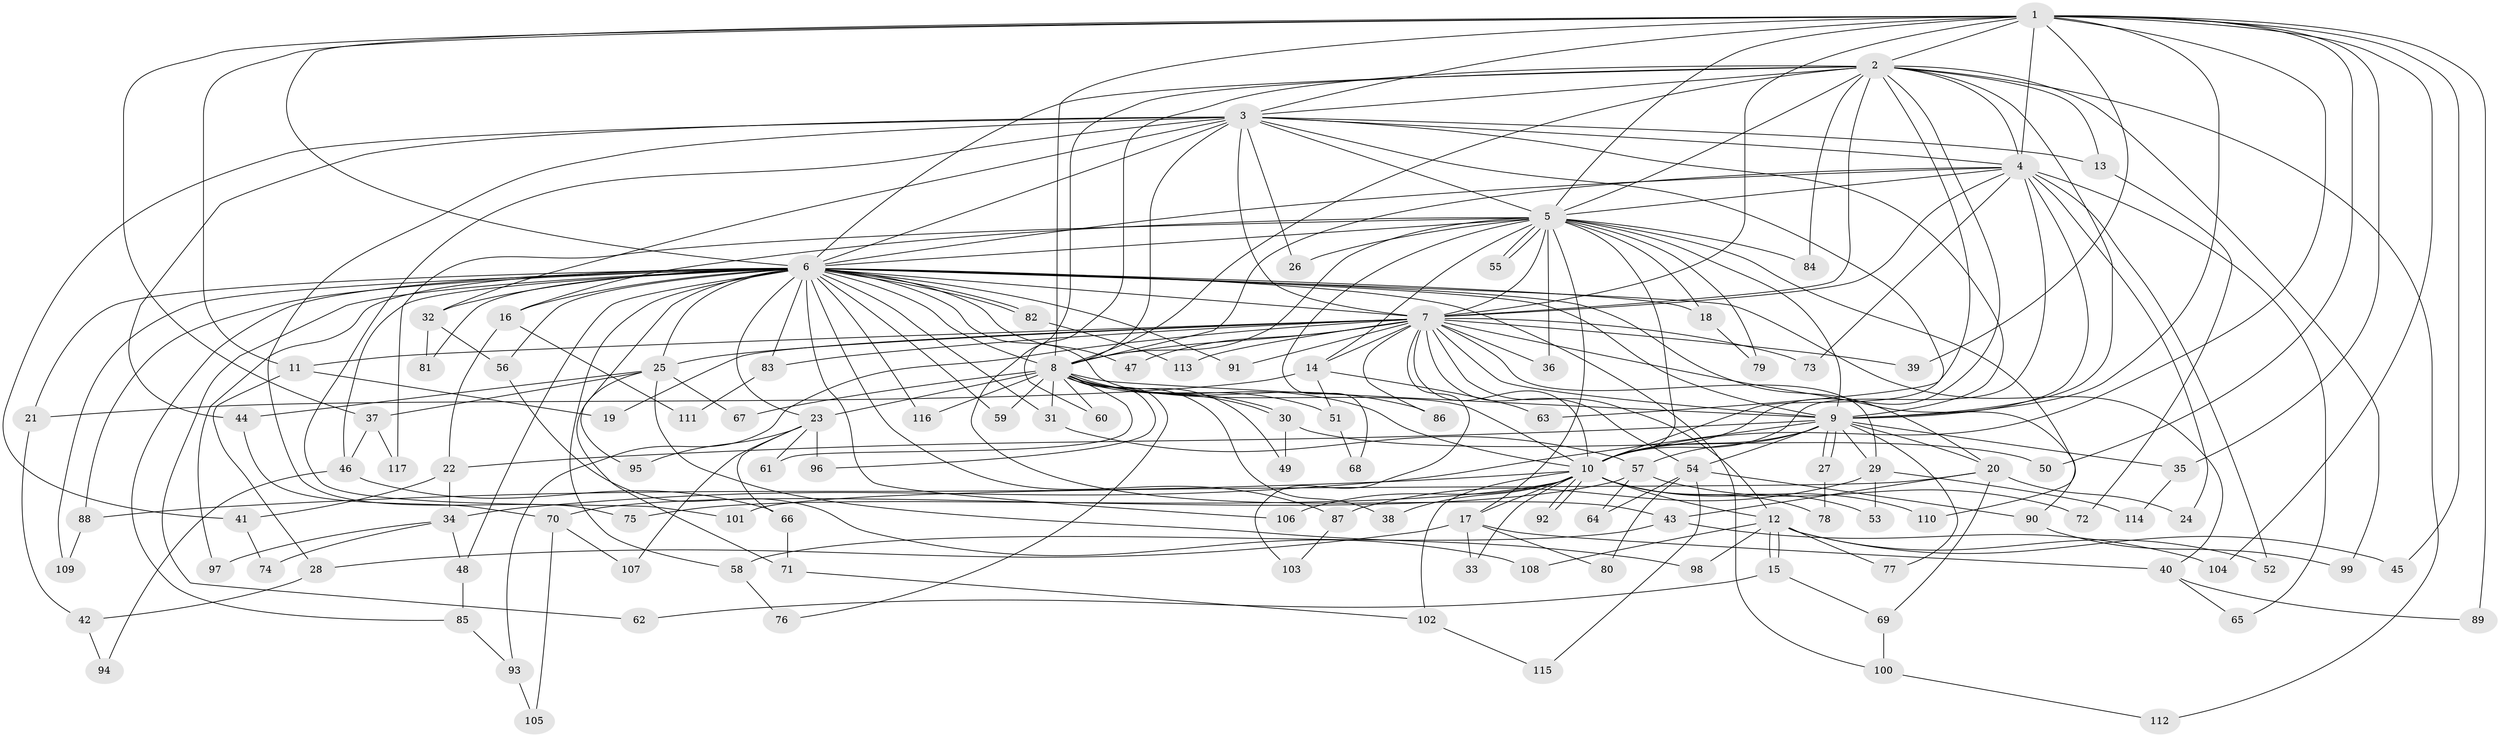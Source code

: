 // Generated by graph-tools (version 1.1) at 2025/49/03/09/25 03:49:42]
// undirected, 117 vertices, 259 edges
graph export_dot {
graph [start="1"]
  node [color=gray90,style=filled];
  1;
  2;
  3;
  4;
  5;
  6;
  7;
  8;
  9;
  10;
  11;
  12;
  13;
  14;
  15;
  16;
  17;
  18;
  19;
  20;
  21;
  22;
  23;
  24;
  25;
  26;
  27;
  28;
  29;
  30;
  31;
  32;
  33;
  34;
  35;
  36;
  37;
  38;
  39;
  40;
  41;
  42;
  43;
  44;
  45;
  46;
  47;
  48;
  49;
  50;
  51;
  52;
  53;
  54;
  55;
  56;
  57;
  58;
  59;
  60;
  61;
  62;
  63;
  64;
  65;
  66;
  67;
  68;
  69;
  70;
  71;
  72;
  73;
  74;
  75;
  76;
  77;
  78;
  79;
  80;
  81;
  82;
  83;
  84;
  85;
  86;
  87;
  88;
  89;
  90;
  91;
  92;
  93;
  94;
  95;
  96;
  97;
  98;
  99;
  100;
  101;
  102;
  103;
  104;
  105;
  106;
  107;
  108;
  109;
  110;
  111;
  112;
  113;
  114;
  115;
  116;
  117;
  1 -- 2;
  1 -- 3;
  1 -- 4;
  1 -- 5;
  1 -- 6;
  1 -- 7;
  1 -- 8;
  1 -- 9;
  1 -- 10;
  1 -- 11;
  1 -- 35;
  1 -- 37;
  1 -- 39;
  1 -- 45;
  1 -- 50;
  1 -- 89;
  1 -- 104;
  2 -- 3;
  2 -- 4;
  2 -- 5;
  2 -- 6;
  2 -- 7;
  2 -- 8;
  2 -- 9;
  2 -- 10;
  2 -- 13;
  2 -- 43;
  2 -- 60;
  2 -- 63;
  2 -- 84;
  2 -- 99;
  2 -- 112;
  3 -- 4;
  3 -- 5;
  3 -- 6;
  3 -- 7;
  3 -- 8;
  3 -- 9;
  3 -- 10;
  3 -- 13;
  3 -- 26;
  3 -- 32;
  3 -- 41;
  3 -- 44;
  3 -- 75;
  3 -- 101;
  4 -- 5;
  4 -- 6;
  4 -- 7;
  4 -- 8;
  4 -- 9;
  4 -- 10;
  4 -- 24;
  4 -- 52;
  4 -- 65;
  4 -- 73;
  5 -- 6;
  5 -- 7;
  5 -- 8;
  5 -- 9;
  5 -- 10;
  5 -- 14;
  5 -- 16;
  5 -- 17;
  5 -- 18;
  5 -- 26;
  5 -- 36;
  5 -- 55;
  5 -- 55;
  5 -- 68;
  5 -- 79;
  5 -- 84;
  5 -- 110;
  5 -- 117;
  6 -- 7;
  6 -- 8;
  6 -- 9;
  6 -- 10;
  6 -- 16;
  6 -- 18;
  6 -- 20;
  6 -- 21;
  6 -- 23;
  6 -- 25;
  6 -- 31;
  6 -- 32;
  6 -- 40;
  6 -- 46;
  6 -- 47;
  6 -- 48;
  6 -- 56;
  6 -- 58;
  6 -- 59;
  6 -- 62;
  6 -- 81;
  6 -- 82;
  6 -- 82;
  6 -- 83;
  6 -- 85;
  6 -- 87;
  6 -- 88;
  6 -- 91;
  6 -- 95;
  6 -- 97;
  6 -- 100;
  6 -- 106;
  6 -- 109;
  6 -- 116;
  7 -- 8;
  7 -- 9;
  7 -- 10;
  7 -- 11;
  7 -- 12;
  7 -- 14;
  7 -- 19;
  7 -- 25;
  7 -- 29;
  7 -- 36;
  7 -- 39;
  7 -- 47;
  7 -- 54;
  7 -- 73;
  7 -- 83;
  7 -- 86;
  7 -- 90;
  7 -- 91;
  7 -- 93;
  7 -- 103;
  7 -- 113;
  8 -- 9;
  8 -- 10;
  8 -- 23;
  8 -- 30;
  8 -- 30;
  8 -- 31;
  8 -- 38;
  8 -- 49;
  8 -- 51;
  8 -- 59;
  8 -- 60;
  8 -- 61;
  8 -- 67;
  8 -- 76;
  8 -- 86;
  8 -- 96;
  8 -- 116;
  9 -- 10;
  9 -- 20;
  9 -- 22;
  9 -- 27;
  9 -- 27;
  9 -- 29;
  9 -- 34;
  9 -- 35;
  9 -- 54;
  9 -- 57;
  9 -- 77;
  10 -- 12;
  10 -- 17;
  10 -- 33;
  10 -- 38;
  10 -- 53;
  10 -- 75;
  10 -- 78;
  10 -- 88;
  10 -- 92;
  10 -- 92;
  10 -- 102;
  10 -- 106;
  10 -- 110;
  11 -- 19;
  11 -- 28;
  12 -- 15;
  12 -- 15;
  12 -- 45;
  12 -- 52;
  12 -- 77;
  12 -- 98;
  12 -- 108;
  13 -- 72;
  14 -- 21;
  14 -- 51;
  14 -- 63;
  15 -- 62;
  15 -- 69;
  16 -- 22;
  16 -- 111;
  17 -- 28;
  17 -- 33;
  17 -- 40;
  17 -- 80;
  18 -- 79;
  20 -- 24;
  20 -- 43;
  20 -- 69;
  20 -- 101;
  21 -- 42;
  22 -- 34;
  22 -- 41;
  23 -- 61;
  23 -- 66;
  23 -- 95;
  23 -- 96;
  23 -- 107;
  25 -- 37;
  25 -- 44;
  25 -- 67;
  25 -- 71;
  25 -- 98;
  27 -- 78;
  28 -- 42;
  29 -- 53;
  29 -- 87;
  29 -- 114;
  30 -- 49;
  30 -- 50;
  31 -- 57;
  32 -- 56;
  32 -- 81;
  34 -- 48;
  34 -- 74;
  34 -- 97;
  35 -- 114;
  37 -- 46;
  37 -- 117;
  40 -- 65;
  40 -- 89;
  41 -- 74;
  42 -- 94;
  43 -- 58;
  43 -- 104;
  44 -- 70;
  46 -- 66;
  46 -- 94;
  48 -- 85;
  51 -- 68;
  54 -- 64;
  54 -- 80;
  54 -- 90;
  54 -- 115;
  56 -- 108;
  57 -- 64;
  57 -- 70;
  57 -- 72;
  58 -- 76;
  66 -- 71;
  69 -- 100;
  70 -- 105;
  70 -- 107;
  71 -- 102;
  82 -- 113;
  83 -- 111;
  85 -- 93;
  87 -- 103;
  88 -- 109;
  90 -- 99;
  93 -- 105;
  100 -- 112;
  102 -- 115;
}
